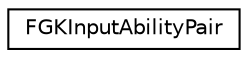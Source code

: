 digraph "Graphical Class Hierarchy"
{
 // LATEX_PDF_SIZE
  edge [fontname="Helvetica",fontsize="10",labelfontname="Helvetica",labelfontsize="10"];
  node [fontname="Helvetica",fontsize="10",shape=record];
  rankdir="LR";
  Node0 [label="FGKInputAbilityPair",height=0.2,width=0.4,color="black", fillcolor="white", style="filled",URL="$structFGKInputAbilityPair.html",tooltip=" "];
}
